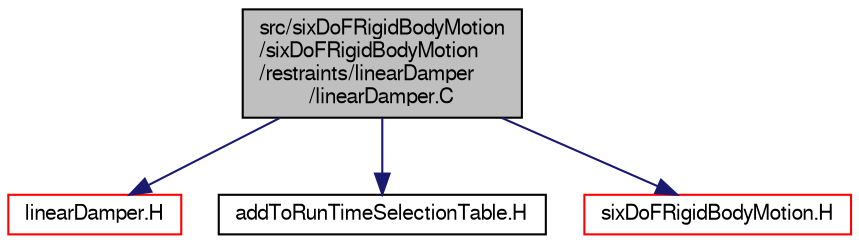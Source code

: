 digraph "src/sixDoFRigidBodyMotion/sixDoFRigidBodyMotion/restraints/linearDamper/linearDamper.C"
{
  bgcolor="transparent";
  edge [fontname="FreeSans",fontsize="10",labelfontname="FreeSans",labelfontsize="10"];
  node [fontname="FreeSans",fontsize="10",shape=record];
  Node0 [label="src/sixDoFRigidBodyMotion\l/sixDoFRigidBodyMotion\l/restraints/linearDamper\l/linearDamper.C",height=0.2,width=0.4,color="black", fillcolor="grey75", style="filled", fontcolor="black"];
  Node0 -> Node1 [color="midnightblue",fontsize="10",style="solid",fontname="FreeSans"];
  Node1 [label="linearDamper.H",height=0.2,width=0.4,color="red",URL="$a14954.html"];
  Node0 -> Node156 [color="midnightblue",fontsize="10",style="solid",fontname="FreeSans"];
  Node156 [label="addToRunTimeSelectionTable.H",height=0.2,width=0.4,color="black",URL="$a09263.html",tooltip="Macros for easy insertion into run-time selection tables. "];
  Node0 -> Node157 [color="midnightblue",fontsize="10",style="solid",fontname="FreeSans"];
  Node157 [label="sixDoFRigidBodyMotion.H",height=0.2,width=0.4,color="red",URL="$a14993.html"];
}
